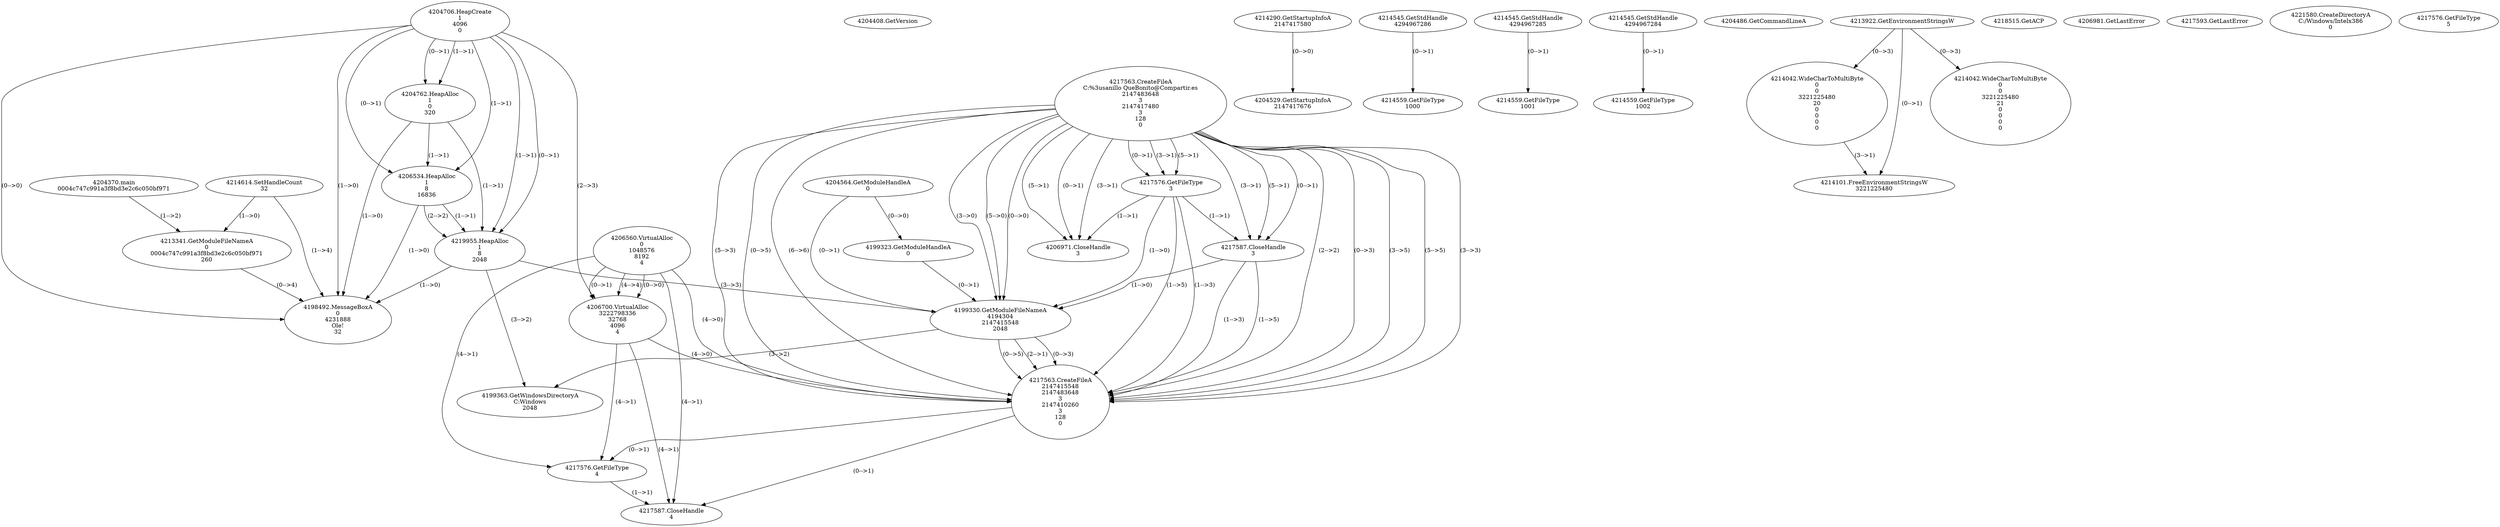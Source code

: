 // Global SCDG with merge call
digraph {
	0 [label="4204370.main
0004c747c991a3f8bd3e2c6c050bf971"]
	1 [label="4204408.GetVersion
"]
	2 [label="4204706.HeapCreate
1
4096
0"]
	3 [label="4204762.HeapAlloc
1
0
320"]
	2 -> 3 [label="(1-->1)"]
	2 -> 3 [label="(0-->1)"]
	4 [label="4206534.HeapAlloc
1
8
16836"]
	2 -> 4 [label="(1-->1)"]
	2 -> 4 [label="(0-->1)"]
	3 -> 4 [label="(1-->1)"]
	5 [label="4206560.VirtualAlloc
0
1048576
8192
4"]
	6 [label="4206700.VirtualAlloc
3222798336
32768
4096
4"]
	5 -> 6 [label="(0-->1)"]
	2 -> 6 [label="(2-->3)"]
	5 -> 6 [label="(4-->4)"]
	5 -> 6 [label="(0-->0)"]
	7 [label="4214290.GetStartupInfoA
2147417580"]
	8 [label="4214545.GetStdHandle
4294967286"]
	9 [label="4214559.GetFileType
1000"]
	8 -> 9 [label="(0-->1)"]
	10 [label="4214545.GetStdHandle
4294967285"]
	11 [label="4214559.GetFileType
1001"]
	10 -> 11 [label="(0-->1)"]
	12 [label="4214545.GetStdHandle
4294967284"]
	13 [label="4214559.GetFileType
1002"]
	12 -> 13 [label="(0-->1)"]
	14 [label="4214614.SetHandleCount
32"]
	15 [label="4204486.GetCommandLineA
"]
	16 [label="4213922.GetEnvironmentStringsW
"]
	17 [label="4214042.WideCharToMultiByte
0
0
3221225480
20
0
0
0
0"]
	16 -> 17 [label="(0-->3)"]
	18 [label="4214101.FreeEnvironmentStringsW
3221225480"]
	16 -> 18 [label="(0-->1)"]
	17 -> 18 [label="(3-->1)"]
	19 [label="4218515.GetACP
"]
	20 [label="4213341.GetModuleFileNameA
0
0004c747c991a3f8bd3e2c6c050bf971
260"]
	0 -> 20 [label="(1-->2)"]
	14 -> 20 [label="(1-->0)"]
	21 [label="4219955.HeapAlloc
1
8
2048"]
	2 -> 21 [label="(1-->1)"]
	2 -> 21 [label="(0-->1)"]
	3 -> 21 [label="(1-->1)"]
	4 -> 21 [label="(1-->1)"]
	4 -> 21 [label="(2-->2)"]
	22 [label="4204529.GetStartupInfoA
2147417676"]
	7 -> 22 [label="(0-->0)"]
	23 [label="4204564.GetModuleHandleA
0"]
	24 [label="4217563.CreateFileA
C:\Gusanillo QueBonito@Compartir.es
2147483648
3
2147417480
3
128
0"]
	25 [label="4217576.GetFileType
3"]
	24 -> 25 [label="(3-->1)"]
	24 -> 25 [label="(5-->1)"]
	24 -> 25 [label="(0-->1)"]
	26 [label="4206971.CloseHandle
3"]
	24 -> 26 [label="(3-->1)"]
	24 -> 26 [label="(5-->1)"]
	24 -> 26 [label="(0-->1)"]
	25 -> 26 [label="(1-->1)"]
	27 [label="4206981.GetLastError
"]
	28 [label="4198492.MessageBoxA
0
4231888
Ole!
32"]
	14 -> 28 [label="(1-->4)"]
	20 -> 28 [label="(0-->4)"]
	2 -> 28 [label="(1-->0)"]
	2 -> 28 [label="(0-->0)"]
	3 -> 28 [label="(1-->0)"]
	4 -> 28 [label="(1-->0)"]
	21 -> 28 [label="(1-->0)"]
	29 [label="4214042.WideCharToMultiByte
0
0
3221225480
21
0
0
0
0"]
	16 -> 29 [label="(0-->3)"]
	30 [label="4217587.CloseHandle
3"]
	24 -> 30 [label="(3-->1)"]
	24 -> 30 [label="(5-->1)"]
	24 -> 30 [label="(0-->1)"]
	25 -> 30 [label="(1-->1)"]
	31 [label="4217593.GetLastError
"]
	32 [label="4199323.GetModuleHandleA
0"]
	23 -> 32 [label="(0-->0)"]
	33 [label="4199330.GetModuleFileNameA
4194304
2147415548
2048"]
	23 -> 33 [label="(0-->1)"]
	32 -> 33 [label="(0-->1)"]
	21 -> 33 [label="(3-->3)"]
	24 -> 33 [label="(3-->0)"]
	24 -> 33 [label="(5-->0)"]
	24 -> 33 [label="(0-->0)"]
	25 -> 33 [label="(1-->0)"]
	30 -> 33 [label="(1-->0)"]
	34 [label="4199363.GetWindowsDirectoryA
C:\Windows
2048"]
	21 -> 34 [label="(3-->2)"]
	33 -> 34 [label="(3-->2)"]
	35 [label="4221580.CreateDirectoryA
C:/Windows/Intelx386
0"]
	36 [label="4217563.CreateFileA
2147415548
2147483648
3
2147410260
3
128
0"]
	33 -> 36 [label="(2-->1)"]
	24 -> 36 [label="(2-->2)"]
	24 -> 36 [label="(3-->3)"]
	24 -> 36 [label="(5-->3)"]
	24 -> 36 [label="(0-->3)"]
	25 -> 36 [label="(1-->3)"]
	30 -> 36 [label="(1-->3)"]
	33 -> 36 [label="(0-->3)"]
	24 -> 36 [label="(3-->5)"]
	24 -> 36 [label="(5-->5)"]
	24 -> 36 [label="(0-->5)"]
	25 -> 36 [label="(1-->5)"]
	30 -> 36 [label="(1-->5)"]
	33 -> 36 [label="(0-->5)"]
	24 -> 36 [label="(6-->6)"]
	5 -> 36 [label="(4-->0)"]
	6 -> 36 [label="(4-->0)"]
	37 [label="4217576.GetFileType
4"]
	5 -> 37 [label="(4-->1)"]
	6 -> 37 [label="(4-->1)"]
	36 -> 37 [label="(0-->1)"]
	38 [label="4217587.CloseHandle
4"]
	5 -> 38 [label="(4-->1)"]
	6 -> 38 [label="(4-->1)"]
	36 -> 38 [label="(0-->1)"]
	37 -> 38 [label="(1-->1)"]
	39 [label="4217576.GetFileType
5"]
}
